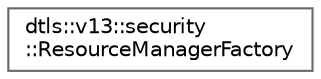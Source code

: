 digraph "Graphical Class Hierarchy"
{
 // LATEX_PDF_SIZE
  bgcolor="transparent";
  edge [fontname=Helvetica,fontsize=10,labelfontname=Helvetica,labelfontsize=10];
  node [fontname=Helvetica,fontsize=10,shape=box,height=0.2,width=0.4];
  rankdir="LR";
  Node0 [id="Node000000",label="dtls::v13::security\l::ResourceManagerFactory",height=0.2,width=0.4,color="grey40", fillcolor="white", style="filled",URL="$classdtls_1_1v13_1_1security_1_1ResourceManagerFactory.html",tooltip="Resource manager factory for different deployment scenarios."];
}

